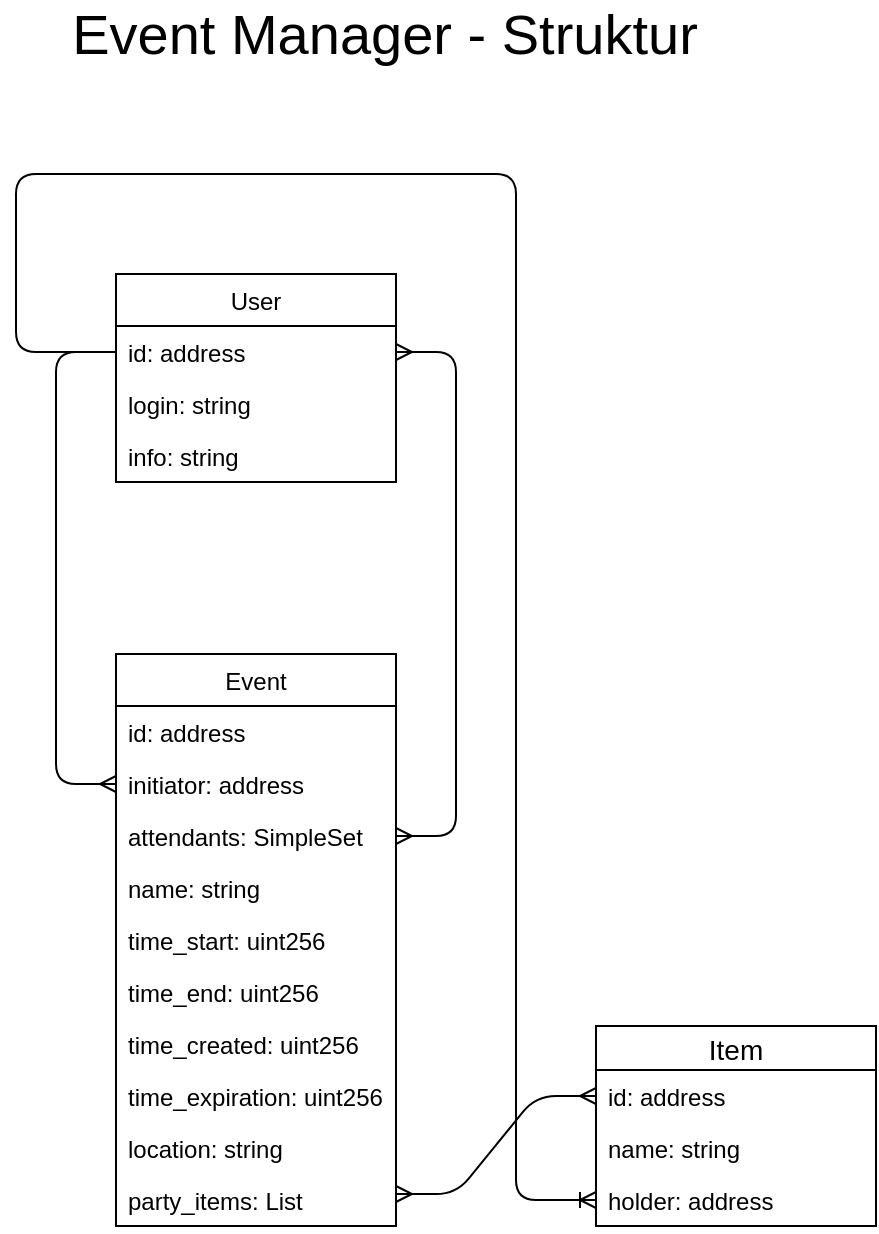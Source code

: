 <mxfile version="13.1.1" type="device"><diagram id="Rg1o5Ppfzt9vpxph8VeL" name="Page-1"><mxGraphModel dx="1422" dy="766" grid="1" gridSize="10" guides="1" tooltips="1" connect="1" arrows="1" fold="1" page="1" pageScale="1" pageWidth="827" pageHeight="1169" math="0" shadow="0"><root><mxCell id="0"/><mxCell id="1" parent="0"/><mxCell id="VtoHJiCfTyQbPzYdEWb7-5" value="Event" style="swimlane;fontStyle=0;childLayout=stackLayout;horizontal=1;startSize=26;fillColor=none;horizontalStack=0;resizeParent=1;resizeParentMax=0;resizeLast=0;collapsible=1;marginBottom=0;" vertex="1" parent="1"><mxGeometry x="280" y="560" width="140" height="286" as="geometry"/></mxCell><mxCell id="VtoHJiCfTyQbPzYdEWb7-6" value="id: address" style="text;strokeColor=none;fillColor=none;align=left;verticalAlign=top;spacingLeft=4;spacingRight=4;overflow=hidden;rotatable=0;points=[[0,0.5],[1,0.5]];portConstraint=eastwest;" vertex="1" parent="VtoHJiCfTyQbPzYdEWb7-5"><mxGeometry y="26" width="140" height="26" as="geometry"/></mxCell><mxCell id="VtoHJiCfTyQbPzYdEWb7-16" value="initiator: address" style="text;strokeColor=none;fillColor=none;align=left;verticalAlign=top;spacingLeft=4;spacingRight=4;overflow=hidden;rotatable=0;points=[[0,0.5],[1,0.5]];portConstraint=eastwest;" vertex="1" parent="VtoHJiCfTyQbPzYdEWb7-5"><mxGeometry y="52" width="140" height="26" as="geometry"/></mxCell><mxCell id="VtoHJiCfTyQbPzYdEWb7-18" value="attendants: SimpleSet" style="text;strokeColor=none;fillColor=none;align=left;verticalAlign=top;spacingLeft=4;spacingRight=4;overflow=hidden;rotatable=0;points=[[0,0.5],[1,0.5]];portConstraint=eastwest;" vertex="1" parent="VtoHJiCfTyQbPzYdEWb7-5"><mxGeometry y="78" width="140" height="26" as="geometry"/></mxCell><mxCell id="VtoHJiCfTyQbPzYdEWb7-7" value="name: string" style="text;strokeColor=none;fillColor=none;align=left;verticalAlign=top;spacingLeft=4;spacingRight=4;overflow=hidden;rotatable=0;points=[[0,0.5],[1,0.5]];portConstraint=eastwest;" vertex="1" parent="VtoHJiCfTyQbPzYdEWb7-5"><mxGeometry y="104" width="140" height="26" as="geometry"/></mxCell><mxCell id="VtoHJiCfTyQbPzYdEWb7-8" value="time_start: uint256" style="text;strokeColor=none;fillColor=none;align=left;verticalAlign=top;spacingLeft=4;spacingRight=4;overflow=hidden;rotatable=0;points=[[0,0.5],[1,0.5]];portConstraint=eastwest;" vertex="1" parent="VtoHJiCfTyQbPzYdEWb7-5"><mxGeometry y="130" width="140" height="26" as="geometry"/></mxCell><mxCell id="VtoHJiCfTyQbPzYdEWb7-12" value="time_end: uint256" style="text;strokeColor=none;fillColor=none;align=left;verticalAlign=top;spacingLeft=4;spacingRight=4;overflow=hidden;rotatable=0;points=[[0,0.5],[1,0.5]];portConstraint=eastwest;" vertex="1" parent="VtoHJiCfTyQbPzYdEWb7-5"><mxGeometry y="156" width="140" height="26" as="geometry"/></mxCell><mxCell id="VtoHJiCfTyQbPzYdEWb7-13" value="time_created: uint256" style="text;strokeColor=none;fillColor=none;align=left;verticalAlign=top;spacingLeft=4;spacingRight=4;overflow=hidden;rotatable=0;points=[[0,0.5],[1,0.5]];portConstraint=eastwest;" vertex="1" parent="VtoHJiCfTyQbPzYdEWb7-5"><mxGeometry y="182" width="140" height="26" as="geometry"/></mxCell><mxCell id="VtoHJiCfTyQbPzYdEWb7-26" value="time_expiration: uint256" style="text;strokeColor=none;fillColor=none;align=left;verticalAlign=top;spacingLeft=4;spacingRight=4;overflow=hidden;rotatable=0;points=[[0,0.5],[1,0.5]];portConstraint=eastwest;" vertex="1" parent="VtoHJiCfTyQbPzYdEWb7-5"><mxGeometry y="208" width="140" height="26" as="geometry"/></mxCell><mxCell id="VtoHJiCfTyQbPzYdEWb7-15" value="location: string" style="text;strokeColor=none;fillColor=none;align=left;verticalAlign=top;spacingLeft=4;spacingRight=4;overflow=hidden;rotatable=0;points=[[0,0.5],[1,0.5]];portConstraint=eastwest;" vertex="1" parent="VtoHJiCfTyQbPzYdEWb7-5"><mxGeometry y="234" width="140" height="26" as="geometry"/></mxCell><mxCell id="VtoHJiCfTyQbPzYdEWb7-27" value="party_items: List" style="text;strokeColor=none;fillColor=none;align=left;verticalAlign=top;spacingLeft=4;spacingRight=4;overflow=hidden;rotatable=0;points=[[0,0.5],[1,0.5]];portConstraint=eastwest;" vertex="1" parent="VtoHJiCfTyQbPzYdEWb7-5"><mxGeometry y="260" width="140" height="26" as="geometry"/></mxCell><mxCell id="VtoHJiCfTyQbPzYdEWb7-1" value="User" style="swimlane;fontStyle=0;childLayout=stackLayout;horizontal=1;startSize=26;fillColor=none;horizontalStack=0;resizeParent=1;resizeParentMax=0;resizeLast=0;collapsible=1;marginBottom=0;" vertex="1" parent="1"><mxGeometry x="280" y="370" width="140" height="104" as="geometry"/></mxCell><mxCell id="VtoHJiCfTyQbPzYdEWb7-2" value="id: address" style="text;strokeColor=none;fillColor=none;align=left;verticalAlign=top;spacingLeft=4;spacingRight=4;overflow=hidden;rotatable=0;points=[[0,0.5],[1,0.5]];portConstraint=eastwest;" vertex="1" parent="VtoHJiCfTyQbPzYdEWb7-1"><mxGeometry y="26" width="140" height="26" as="geometry"/></mxCell><mxCell id="VtoHJiCfTyQbPzYdEWb7-4" value="login: string" style="text;strokeColor=none;fillColor=none;align=left;verticalAlign=top;spacingLeft=4;spacingRight=4;overflow=hidden;rotatable=0;points=[[0,0.5],[1,0.5]];portConstraint=eastwest;" vertex="1" parent="VtoHJiCfTyQbPzYdEWb7-1"><mxGeometry y="52" width="140" height="26" as="geometry"/></mxCell><mxCell id="VtoHJiCfTyQbPzYdEWb7-9" value="info: string" style="text;strokeColor=none;fillColor=none;align=left;verticalAlign=top;spacingLeft=4;spacingRight=4;overflow=hidden;rotatable=0;points=[[0,0.5],[1,0.5]];portConstraint=eastwest;" vertex="1" parent="VtoHJiCfTyQbPzYdEWb7-1"><mxGeometry y="78" width="140" height="26" as="geometry"/></mxCell><mxCell id="VtoHJiCfTyQbPzYdEWb7-21" value="" style="edgeStyle=elbowEdgeStyle;fontSize=12;html=1;endArrow=ERmany;entryX=0;entryY=0.5;entryDx=0;entryDy=0;exitX=0;exitY=0.5;exitDx=0;exitDy=0;" edge="1" parent="1" source="VtoHJiCfTyQbPzYdEWb7-2" target="VtoHJiCfTyQbPzYdEWb7-16"><mxGeometry width="100" height="100" relative="1" as="geometry"><mxPoint x="220" y="420" as="sourcePoint"/><mxPoint x="150" y="360" as="targetPoint"/><Array as="points"><mxPoint x="250" y="520"/></Array></mxGeometry></mxCell><mxCell id="VtoHJiCfTyQbPzYdEWb7-22" value="" style="edgeStyle=elbowEdgeStyle;fontSize=12;html=1;endArrow=ERmany;startArrow=ERmany;exitX=1;exitY=0.5;exitDx=0;exitDy=0;entryX=1;entryY=0.5;entryDx=0;entryDy=0;" edge="1" parent="1" source="VtoHJiCfTyQbPzYdEWb7-2" target="VtoHJiCfTyQbPzYdEWb7-18"><mxGeometry width="100" height="100" relative="1" as="geometry"><mxPoint x="560" y="550" as="sourcePoint"/><mxPoint x="480" y="650" as="targetPoint"/><Array as="points"><mxPoint x="450" y="540"/></Array></mxGeometry></mxCell><mxCell id="VtoHJiCfTyQbPzYdEWb7-32" value="Item" style="swimlane;fontStyle=0;childLayout=stackLayout;horizontal=1;startSize=22;horizontalStack=0;resizeParent=1;resizeParentMax=0;resizeLast=0;collapsible=1;marginBottom=0;align=center;fontSize=14;" vertex="1" parent="1"><mxGeometry x="520" y="746" width="140" height="100" as="geometry"/></mxCell><mxCell id="VtoHJiCfTyQbPzYdEWb7-33" value="id: address" style="text;strokeColor=none;fillColor=none;spacingLeft=4;spacingRight=4;overflow=hidden;rotatable=0;points=[[0,0.5],[1,0.5]];portConstraint=eastwest;fontSize=12;" vertex="1" parent="VtoHJiCfTyQbPzYdEWb7-32"><mxGeometry y="22" width="140" height="26" as="geometry"/></mxCell><mxCell id="VtoHJiCfTyQbPzYdEWb7-34" value="name: string" style="text;strokeColor=none;fillColor=none;spacingLeft=4;spacingRight=4;overflow=hidden;rotatable=0;points=[[0,0.5],[1,0.5]];portConstraint=eastwest;fontSize=12;" vertex="1" parent="VtoHJiCfTyQbPzYdEWb7-32"><mxGeometry y="48" width="140" height="26" as="geometry"/></mxCell><mxCell id="VtoHJiCfTyQbPzYdEWb7-35" value="holder: address" style="text;strokeColor=none;fillColor=none;spacingLeft=4;spacingRight=4;overflow=hidden;rotatable=0;points=[[0,0.5],[1,0.5]];portConstraint=eastwest;fontSize=12;" vertex="1" parent="VtoHJiCfTyQbPzYdEWb7-32"><mxGeometry y="74" width="140" height="26" as="geometry"/></mxCell><mxCell id="VtoHJiCfTyQbPzYdEWb7-36" value="" style="edgeStyle=orthogonalEdgeStyle;fontSize=12;html=1;endArrow=ERoneToMany;exitX=0;exitY=0.5;exitDx=0;exitDy=0;entryX=0;entryY=0.5;entryDx=0;entryDy=0;elbow=vertical;" edge="1" parent="1" source="VtoHJiCfTyQbPzYdEWb7-2" target="VtoHJiCfTyQbPzYdEWb7-35"><mxGeometry width="100" height="100" relative="1" as="geometry"><mxPoint x="360" y="340" as="sourcePoint"/><mxPoint x="490" y="660" as="targetPoint"/><Array as="points"><mxPoint x="230" y="409"/><mxPoint x="230" y="320"/><mxPoint x="480" y="320"/><mxPoint x="480" y="833"/></Array></mxGeometry></mxCell><mxCell id="VtoHJiCfTyQbPzYdEWb7-38" value="" style="edgeStyle=entityRelationEdgeStyle;fontSize=12;html=1;endArrow=ERmany;startArrow=ERmany;entryX=0;entryY=0.5;entryDx=0;entryDy=0;" edge="1" parent="1" target="VtoHJiCfTyQbPzYdEWb7-33"><mxGeometry width="100" height="100" relative="1" as="geometry"><mxPoint x="420" y="830" as="sourcePoint"/><mxPoint x="520" y="730" as="targetPoint"/></mxGeometry></mxCell><mxCell id="VtoHJiCfTyQbPzYdEWb7-39" value="&lt;font style=&quot;font-size: 28px&quot;&gt;Event Manager - Struktur&lt;/font&gt;" style="text;html=1;resizable=0;autosize=1;align=center;verticalAlign=middle;points=[];fillColor=none;strokeColor=none;rounded=0;" vertex="1" parent="1"><mxGeometry x="249" y="240" width="330" height="20" as="geometry"/></mxCell></root></mxGraphModel></diagram></mxfile>